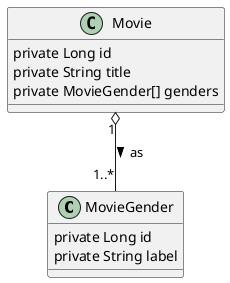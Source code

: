 @startuml Vidly Class Diagram
class MovieGender {
  private Long id
  private String label
}
class Movie {
  private Long id
  private String title
  private MovieGender[] genders
}

Movie "1" o-- "1..*" MovieGender : as >
@enduml
